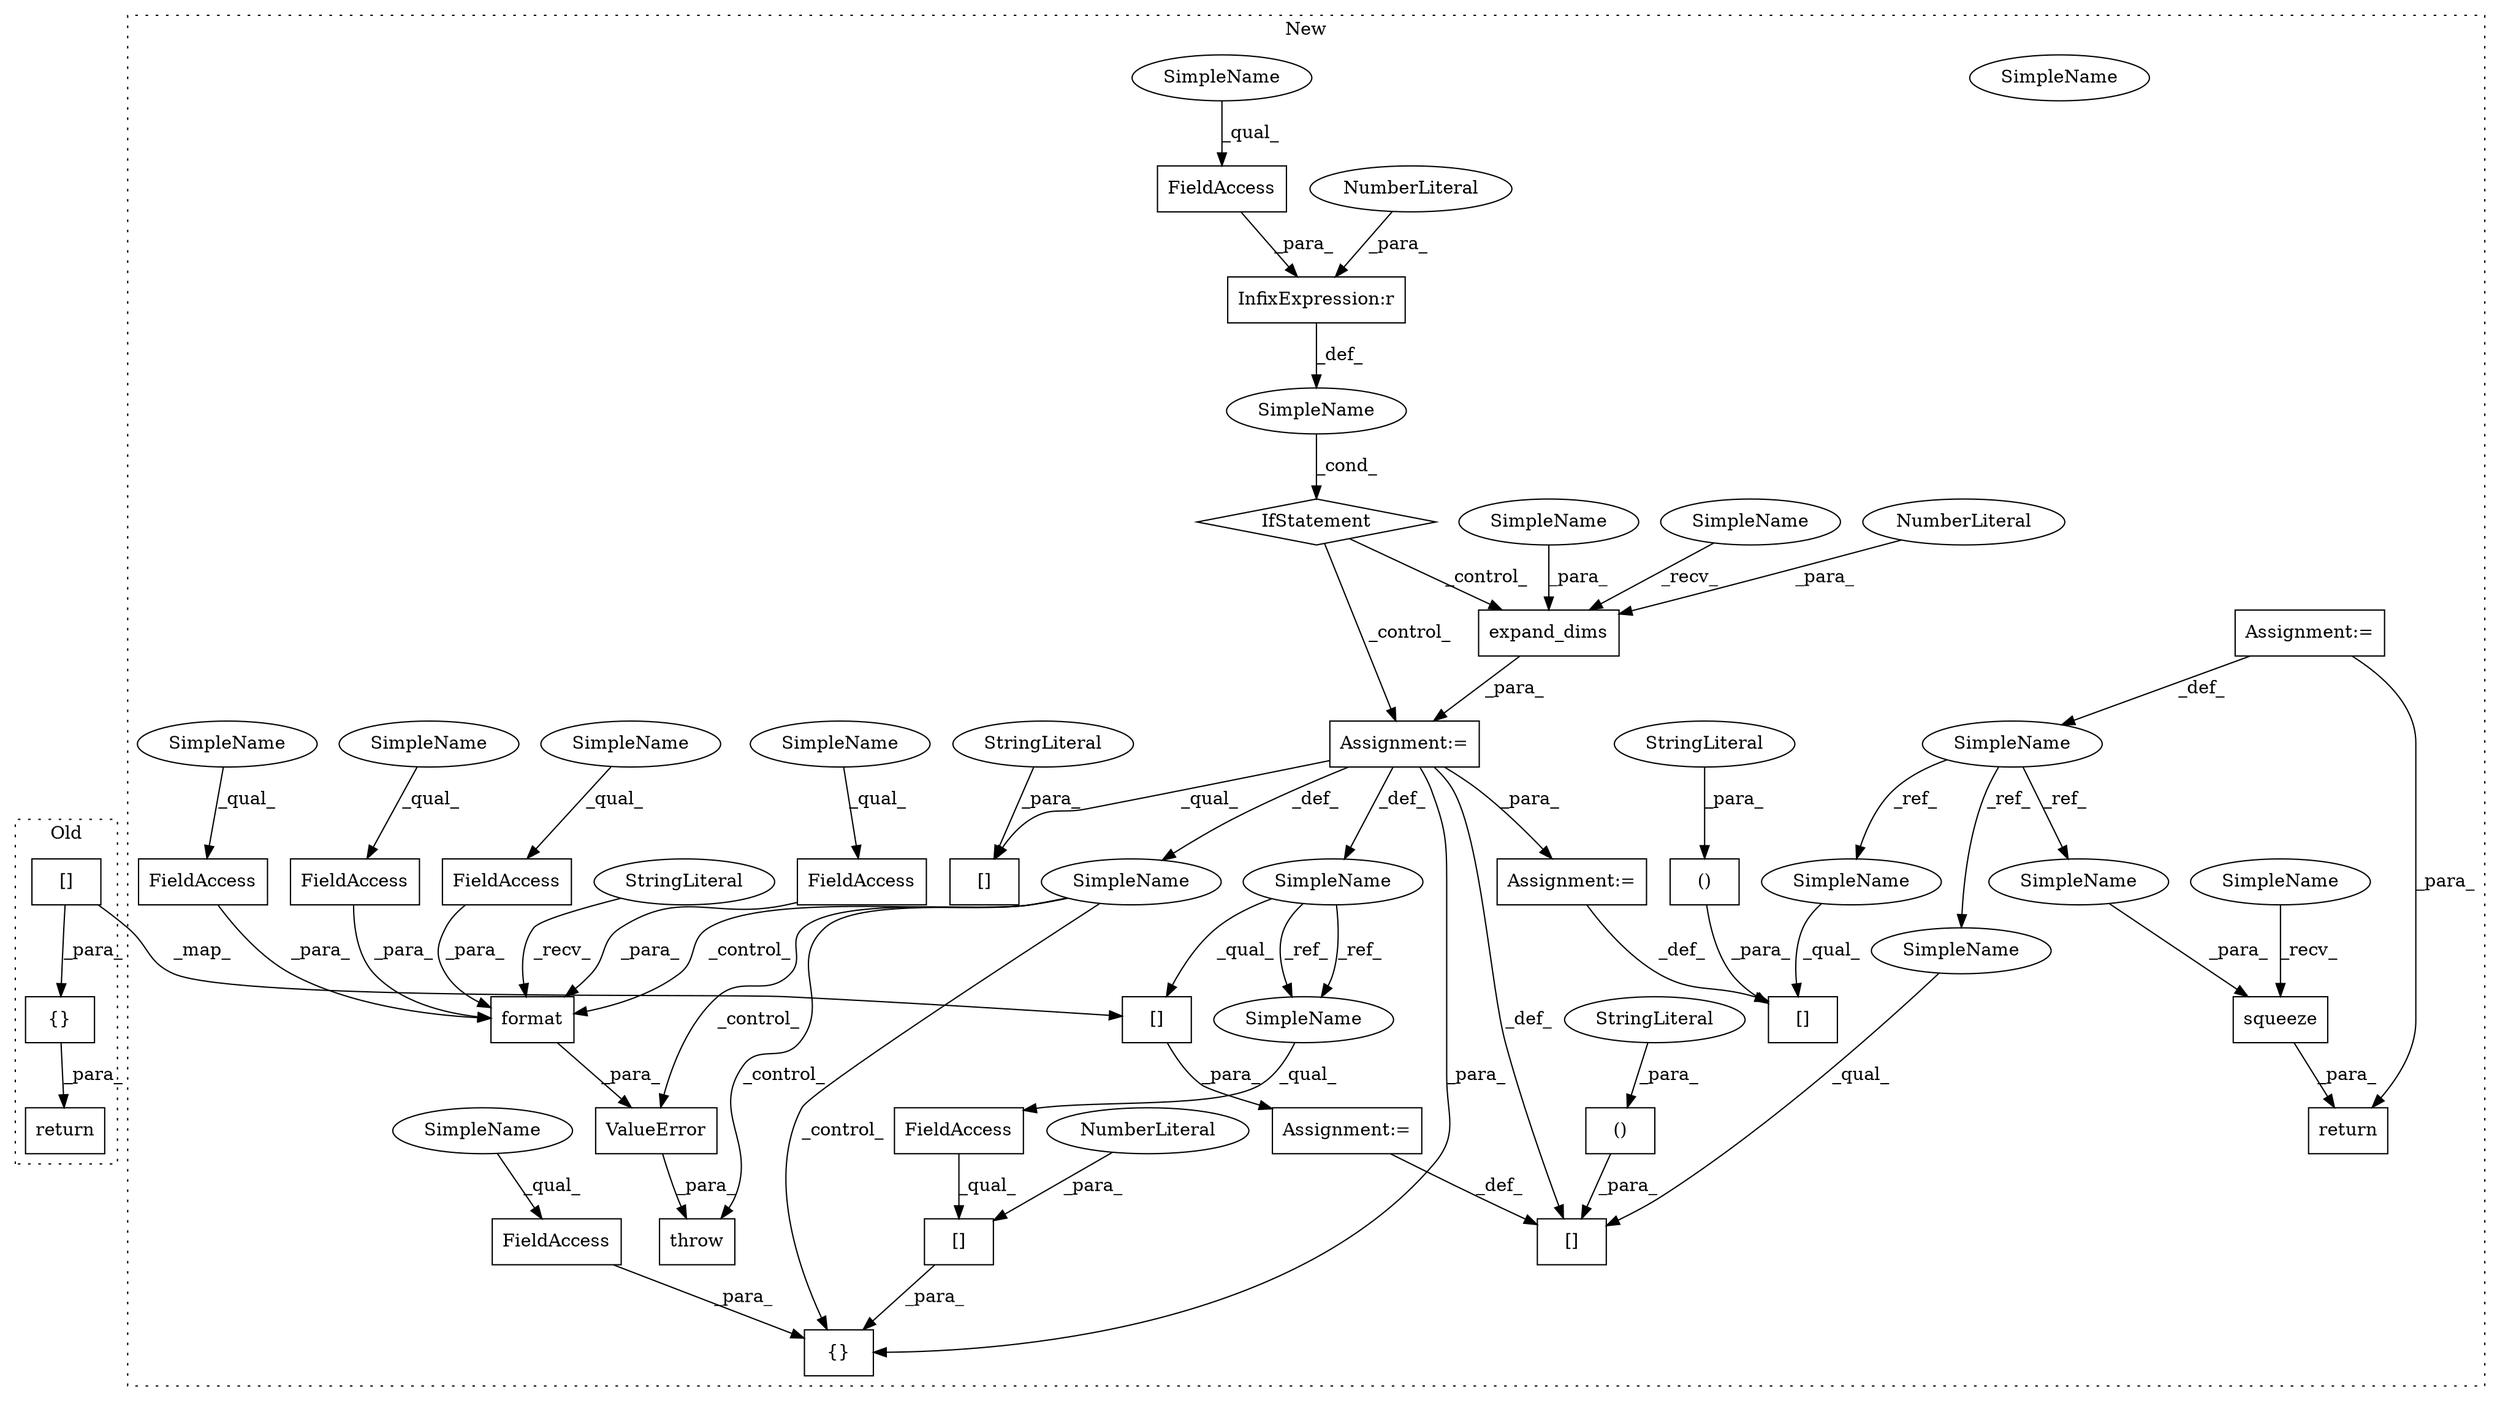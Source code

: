 digraph G {
subgraph cluster0 {
1 [label="return" a="41" s="1535" l="7" shape="box"];
22 [label="{}" a="4" s="1564,1676" l="1,1" shape="box"];
23 [label="[]" a="2" s="1565,1605" l="8,2" shape="box"];
label = "Old";
style="dotted";
}
subgraph cluster1 {
2 [label="expand_dims" a="32" s="1782,1798" l="12,1" shape="box"];
3 [label="Assignment:=" a="7" s="1775" l="1" shape="box"];
4 [label="IfStatement" a="25" s="1748,1763" l="4,2" shape="diamond"];
5 [label="NumberLiteral" a="34" s="1797" l="1" shape="ellipse"];
6 [label="SimpleName" a="42" s="" l="" shape="ellipse"];
7 [label="InfixExpression:r" a="27" s="1759" l="3" shape="box"];
8 [label="NumberLiteral" a="34" s="1762" l="1" shape="ellipse"];
9 [label="Assignment:=" a="7" s="2110" l="1" shape="box"];
10 [label="squeeze" a="32" s="2345,2355" l="8,1" shape="box"];
11 [label="[]" a="2" s="2026,2036" l="9,1" shape="box"];
12 [label="NumberLiteral" a="34" s="2035" l="1" shape="ellipse"];
13 [label="[]" a="2" s="1815,1842" l="9,1" shape="box"];
14 [label="Assignment:=" a="7" s="2003" l="1" shape="box"];
15 [label="Assignment:=" a="7" s="2228" l="1" shape="box"];
16 [label="return" a="41" s="2332" l="7" shape="box"];
17 [label="FieldAccess" a="22" s="1752" l="7" shape="box"];
18 [label="[]" a="2" s="2053,2108" l="8,2" shape="box"];
19 [label="()" a="106" s="2061" l="47" shape="box"];
20 [label="[]" a="2" s="2188,2226" l="8,2" shape="box"];
21 [label="()" a="106" s="2196" l="30" shape="box"];
24 [label="[]" a="2" s="2111,2180" l="8,2" shape="box"];
25 [label="{}" a="4" s="2025,2045" l="1,1" shape="box"];
26 [label="SimpleName" a="42" s="" l="" shape="ellipse"];
27 [label="throw" a="53" s="1890" l="6" shape="box"];
28 [label="format" a="32" s="1949,1987" l="7,1" shape="box"];
29 [label="SimpleName" a="42" s="2001" l="2" shape="ellipse"];
30 [label="StringLiteral" a="45" s="2092" l="16" shape="ellipse"];
31 [label="StringLiteral" a="45" s="1907" l="41" shape="ellipse"];
32 [label="StringLiteral" a="45" s="2210" l="16" shape="ellipse"];
33 [label="StringLiteral" a="45" s="1824" l="18" shape="ellipse"];
34 [label="SimpleName" a="42" s="1773" l="2" shape="ellipse"];
35 [label="FieldAccess" a="22" s="2026" l="8" shape="box"];
36 [label="FieldAccess" a="22" s="1964" l="7" shape="box"];
37 [label="FieldAccess" a="22" s="2038" l="7" shape="box"];
38 [label="FieldAccess" a="22" s="1972" l="7" shape="box"];
39 [label="FieldAccess" a="22" s="1956" l="7" shape="box"];
40 [label="FieldAccess" a="22" s="1980" l="7" shape="box"];
41 [label="ValueError" a="32" s="1896,1988" l="11,1" shape="box"];
42 [label="SimpleName" a="42" s="2053" l="2" shape="ellipse"];
43 [label="SimpleName" a="42" s="2188" l="2" shape="ellipse"];
44 [label="SimpleName" a="42" s="2353" l="2" shape="ellipse"];
45 [label="SimpleName" a="42" s="2026" l="2" shape="ellipse"];
46 [label="SimpleName" a="42" s="2339" l="5" shape="ellipse"];
47 [label="SimpleName" a="42" s="1776" l="5" shape="ellipse"];
48 [label="SimpleName" a="42" s="1794" l="2" shape="ellipse"];
49 [label="SimpleName" a="42" s="2026" l="2" shape="ellipse"];
50 [label="SimpleName" a="42" s="1752" l="2" shape="ellipse"];
51 [label="SimpleName" a="42" s="2038" l="3" shape="ellipse"];
52 [label="SimpleName" a="42" s="1972" l="3" shape="ellipse"];
53 [label="SimpleName" a="42" s="1980" l="3" shape="ellipse"];
54 [label="SimpleName" a="42" s="1964" l="3" shape="ellipse"];
55 [label="SimpleName" a="42" s="1956" l="3" shape="ellipse"];
label = "New";
style="dotted";
}
2 -> 3 [label="_para_"];
3 -> 25 [label="_para_"];
3 -> 13 [label="_qual_"];
3 -> 18 [label="_def_"];
3 -> 34 [label="_def_"];
3 -> 26 [label="_def_"];
3 -> 15 [label="_para_"];
4 -> 2 [label="_control_"];
4 -> 3 [label="_control_"];
5 -> 2 [label="_para_"];
6 -> 4 [label="_cond_"];
7 -> 6 [label="_def_"];
8 -> 7 [label="_para_"];
9 -> 18 [label="_def_"];
10 -> 16 [label="_para_"];
11 -> 25 [label="_para_"];
12 -> 11 [label="_para_"];
14 -> 16 [label="_para_"];
14 -> 29 [label="_def_"];
15 -> 20 [label="_def_"];
17 -> 7 [label="_para_"];
19 -> 18 [label="_para_"];
21 -> 20 [label="_para_"];
22 -> 1 [label="_para_"];
23 -> 24 [label="_map_"];
23 -> 22 [label="_para_"];
24 -> 9 [label="_para_"];
26 -> 41 [label="_control_"];
26 -> 27 [label="_control_"];
26 -> 25 [label="_control_"];
26 -> 28 [label="_control_"];
28 -> 41 [label="_para_"];
29 -> 42 [label="_ref_"];
29 -> 43 [label="_ref_"];
29 -> 44 [label="_ref_"];
30 -> 19 [label="_para_"];
31 -> 28 [label="_recv_"];
32 -> 21 [label="_para_"];
33 -> 13 [label="_para_"];
34 -> 24 [label="_qual_"];
34 -> 49 [label="_ref_"];
34 -> 49 [label="_ref_"];
35 -> 11 [label="_qual_"];
36 -> 28 [label="_para_"];
37 -> 25 [label="_para_"];
38 -> 28 [label="_para_"];
39 -> 28 [label="_para_"];
40 -> 28 [label="_para_"];
41 -> 27 [label="_para_"];
42 -> 18 [label="_qual_"];
43 -> 20 [label="_qual_"];
44 -> 10 [label="_para_"];
46 -> 10 [label="_recv_"];
47 -> 2 [label="_recv_"];
48 -> 2 [label="_para_"];
49 -> 35 [label="_qual_"];
50 -> 17 [label="_qual_"];
51 -> 37 [label="_qual_"];
52 -> 38 [label="_qual_"];
53 -> 40 [label="_qual_"];
54 -> 36 [label="_qual_"];
55 -> 39 [label="_qual_"];
}